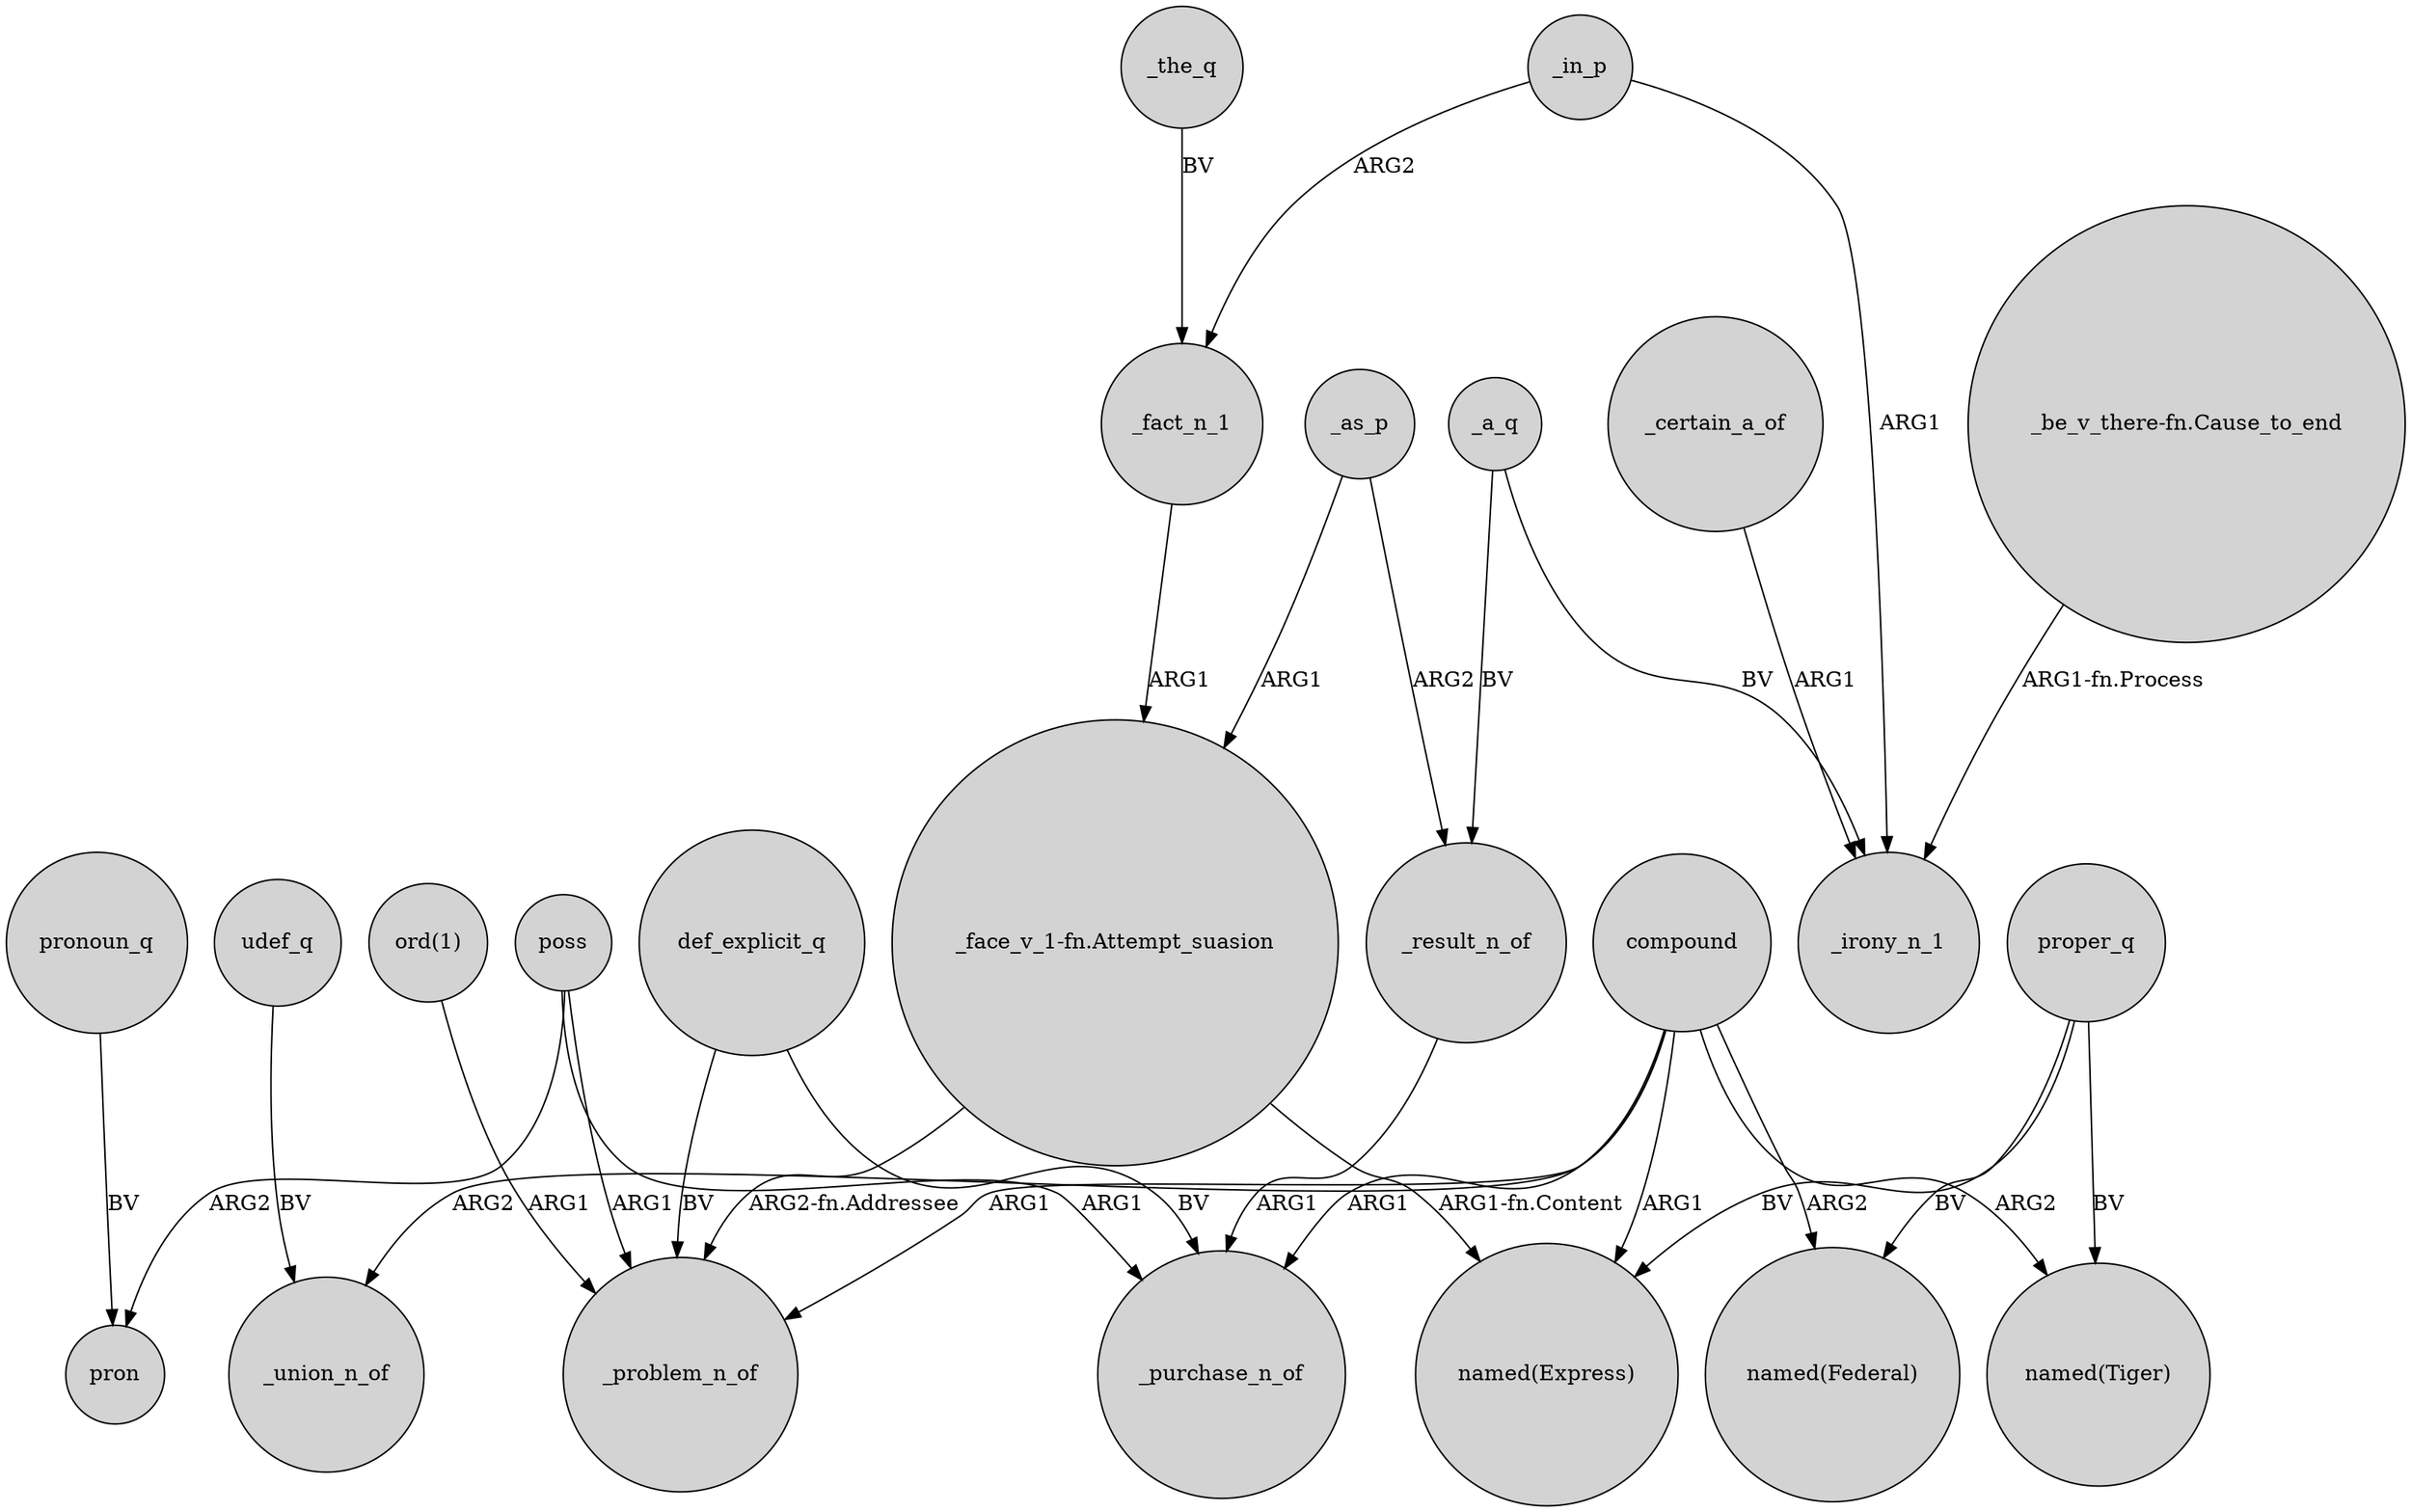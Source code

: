 digraph {
	node [shape=circle style=filled]
	"_face_v_1-fn.Attempt_suasion" -> "named(Express)" [label="ARG1-fn.Content"]
	compound -> _union_n_of [label=ARG2]
	_fact_n_1 -> "_face_v_1-fn.Attempt_suasion" [label=ARG1]
	compound -> _purchase_n_of [label=ARG1]
	"_face_v_1-fn.Attempt_suasion" -> _problem_n_of [label="ARG2-fn.Addressee"]
	compound -> "named(Tiger)" [label=ARG2]
	poss -> _purchase_n_of [label=ARG1]
	poss -> _problem_n_of [label=ARG1]
	proper_q -> "named(Express)" [label=BV]
	compound -> _problem_n_of [label=ARG1]
	compound -> "named(Federal)" [label=ARG2]
	proper_q -> "named(Federal)" [label=BV]
	proper_q -> "named(Tiger)" [label=BV]
	udef_q -> _union_n_of [label=BV]
	_certain_a_of -> _irony_n_1 [label=ARG1]
	_in_p -> _fact_n_1 [label=ARG2]
	pronoun_q -> pron [label=BV]
	_as_p -> _result_n_of [label=ARG2]
	def_explicit_q -> _problem_n_of [label=BV]
	poss -> pron [label=ARG2]
	_the_q -> _fact_n_1 [label=BV]
	_result_n_of -> _purchase_n_of [label=ARG1]
	compound -> "named(Express)" [label=ARG1]
	_in_p -> _irony_n_1 [label=ARG1]
	_a_q -> _result_n_of [label=BV]
	"ord(1)" -> _problem_n_of [label=ARG1]
	"_be_v_there-fn.Cause_to_end" -> _irony_n_1 [label="ARG1-fn.Process"]
	def_explicit_q -> _purchase_n_of [label=BV]
	_a_q -> _irony_n_1 [label=BV]
	_as_p -> "_face_v_1-fn.Attempt_suasion" [label=ARG1]
}
